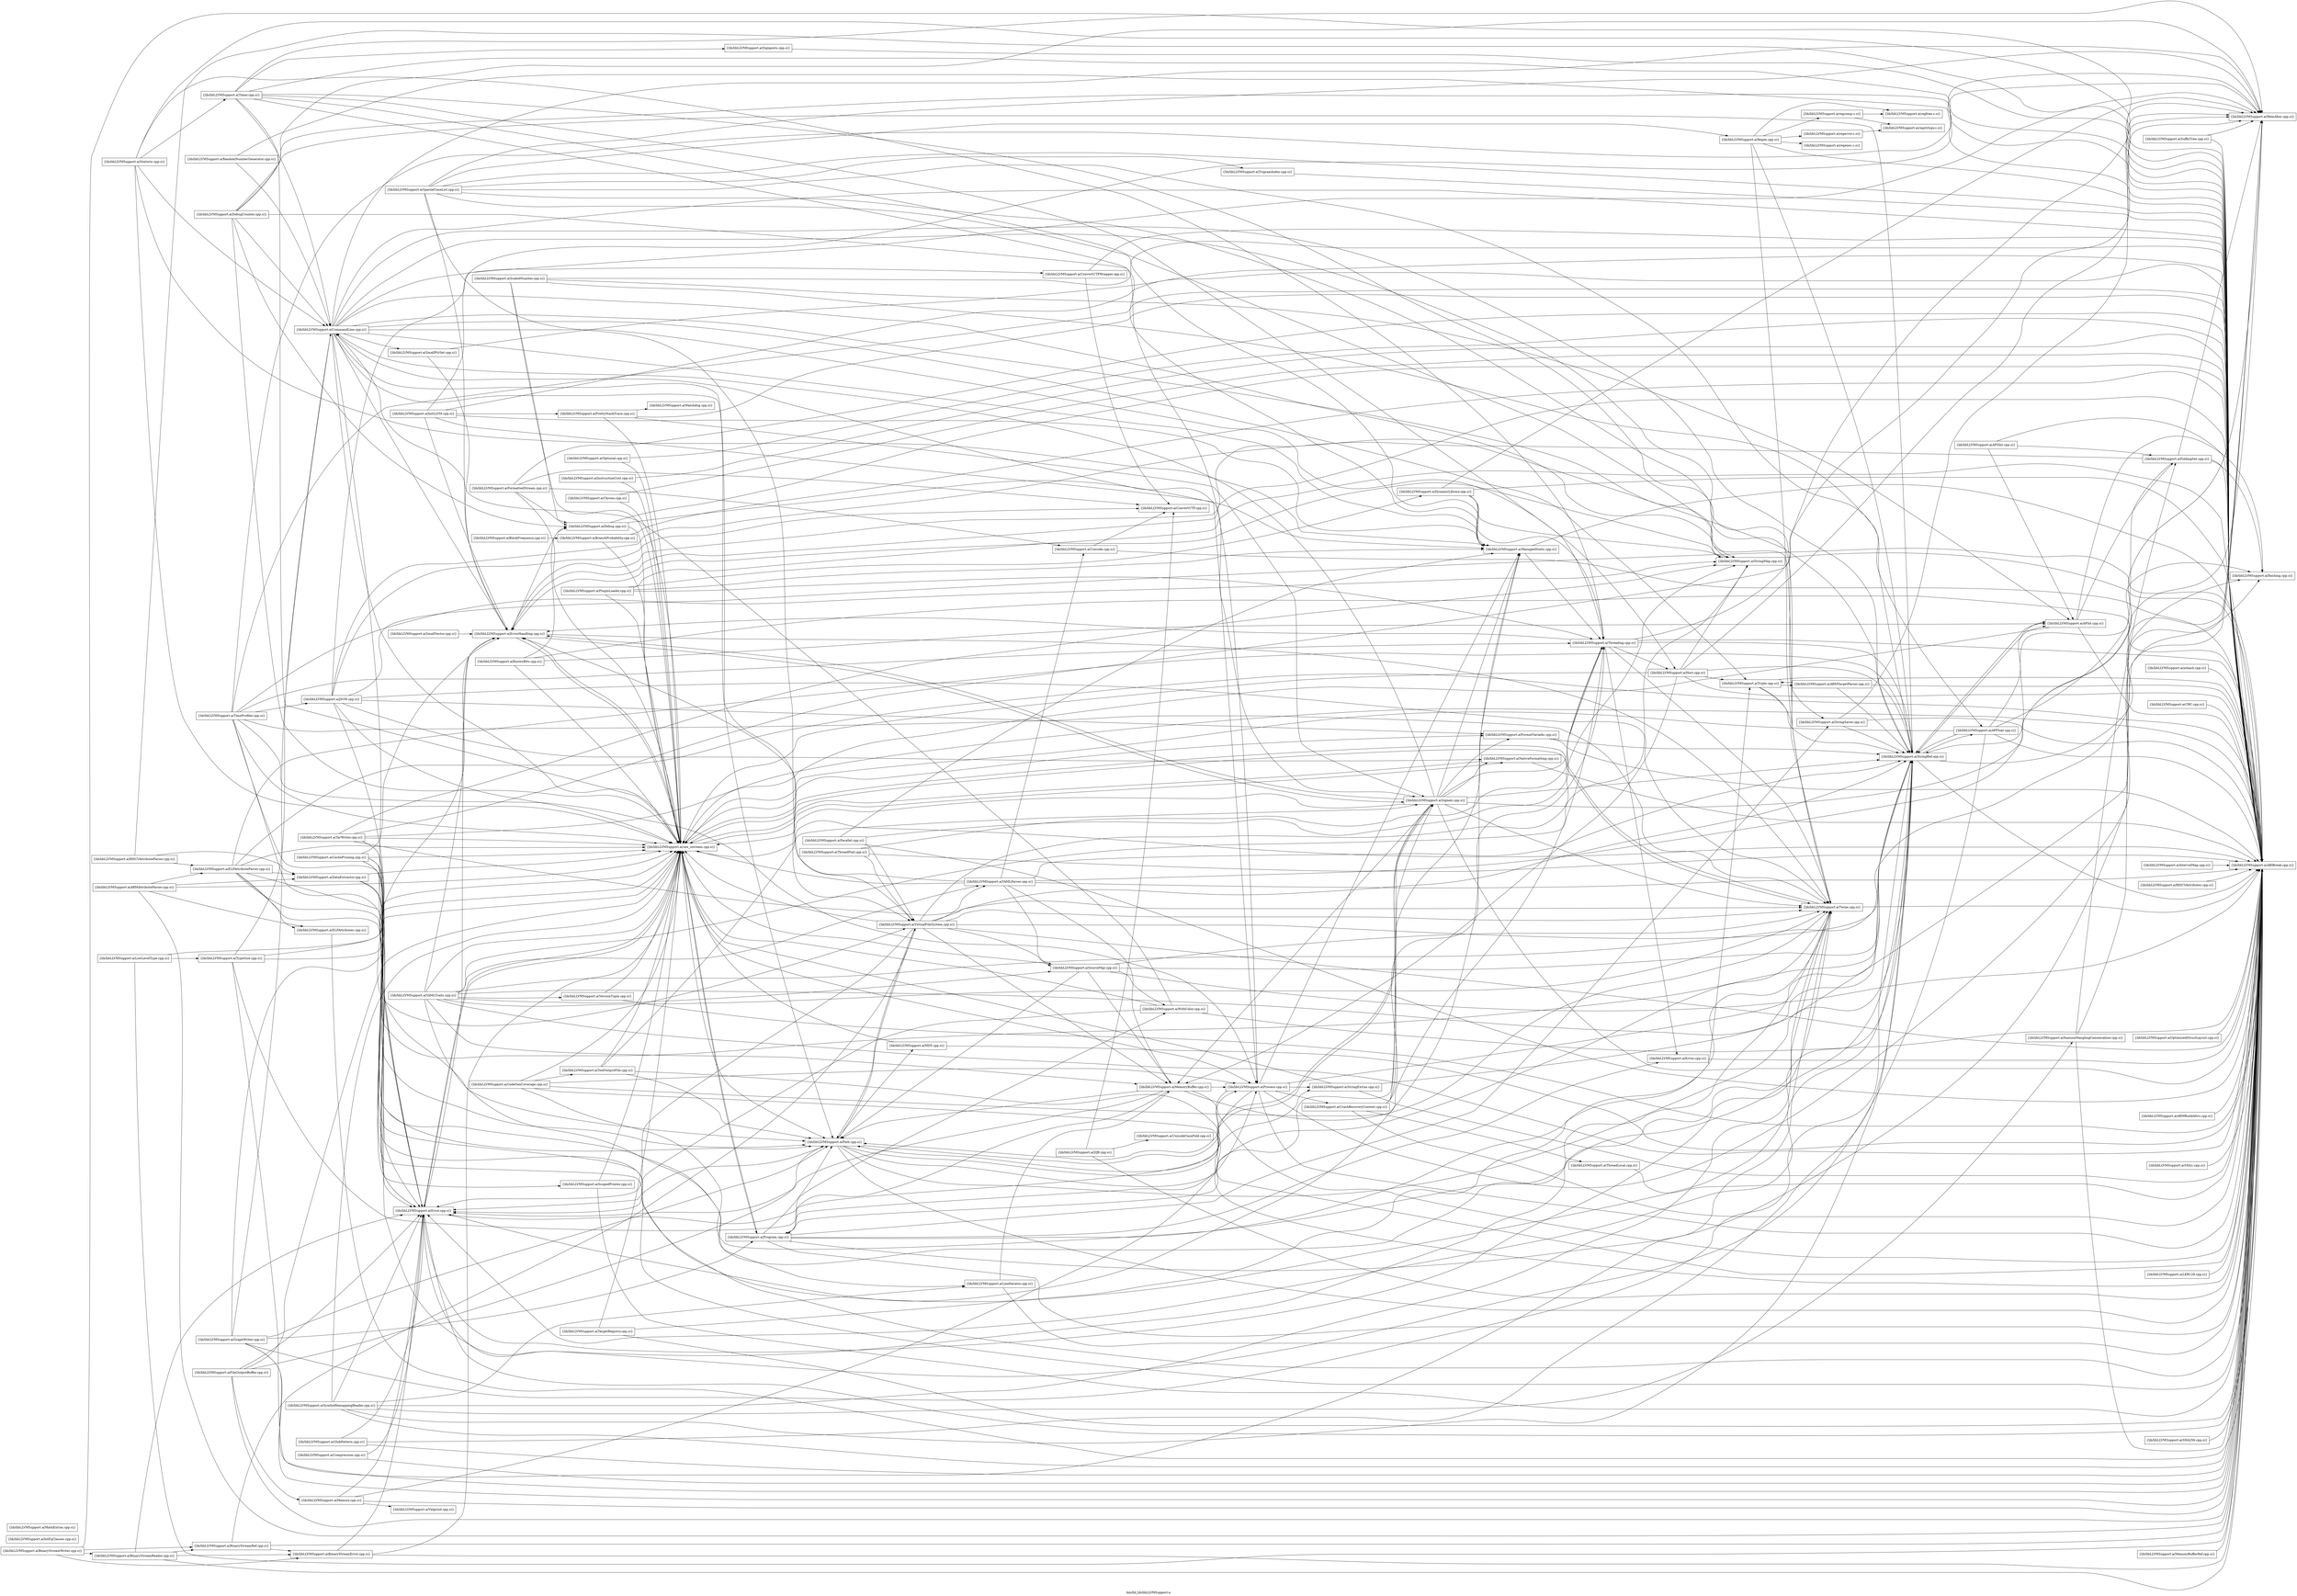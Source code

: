 digraph "bin/lld_lib/libLLVMSupport.a" {
	label="bin/lld_lib/libLLVMSupport.a";
	rankdir=LR;

	Node0x55fd7b803708 [shape=record,shape=box,group=0,label="{lib/libLLVMSupport.a(ABIBreak.cpp.o)}"];
	Node0x55fd7b8039d8 [shape=record,shape=box,group=0,label="{lib/libLLVMSupport.a(CommandLine.cpp.o)}"];
	Node0x55fd7b8039d8 -> Node0x55fd7b803708;
	Node0x55fd7b8039d8 -> Node0x55fd7b805a58;
	Node0x55fd7b8039d8 -> Node0x55fd7b81b0d8;
	Node0x55fd7b8039d8 -> Node0x55fd7b81b628;
	Node0x55fd7b8039d8 -> Node0x55fd7b81cbb8;
	Node0x55fd7b8039d8 -> Node0x55fd7b81e878;
	Node0x55fd7b8039d8 -> Node0x55fd7b815ae8;
	Node0x55fd7b8039d8 -> Node0x55fd7b816da8;
	Node0x55fd7b8039d8 -> Node0x55fd7b81bd08;
	Node0x55fd7b8039d8 -> Node0x55fd7b817438;
	Node0x55fd7b8039d8 -> Node0x55fd7b817ac8;
	Node0x55fd7b8039d8 -> Node0x55fd7b7fa298;
	Node0x55fd7b8039d8 -> Node0x55fd7b7fa4c8;
	Node0x55fd7b8039d8 -> Node0x55fd7b806ef8;
	Node0x55fd7b8039d8 -> Node0x55fd7b805f08;
	Node0x55fd7b8039d8 -> Node0x55fd7b8079e8;
	Node0x55fd7b8039d8 -> Node0x55fd7b8024e8;
	Node0x55fd7b7fcbd8 [shape=record,shape=box,group=0,label="{lib/libLLVMSupport.a(CrashRecoveryContext.cpp.o)}"];
	Node0x55fd7b7fcbd8 -> Node0x55fd7b803708;
	Node0x55fd7b7fcbd8 -> Node0x55fd7b81cbb8;
	Node0x55fd7b7fcbd8 -> Node0x55fd7b801a98;
	Node0x55fd7b7fcbd8 -> Node0x55fd7b804a18;
	Node0x55fd7b7fcbd8 -> Node0x55fd7b805148;
	Node0x55fd7b81c3e8 [shape=record,shape=box,group=0,label="{lib/libLLVMSupport.a(InitLLVM.cpp.o)}"];
	Node0x55fd7b81c3e8 -> Node0x55fd7b803708;
	Node0x55fd7b81c3e8 -> Node0x55fd7b81b628;
	Node0x55fd7b81c3e8 -> Node0x55fd7b81cbb8;
	Node0x55fd7b81c3e8 -> Node0x55fd7b81e878;
	Node0x55fd7b81c3e8 -> Node0x55fd7b8158b8;
	Node0x55fd7b81c3e8 -> Node0x55fd7b801a98;
	Node0x55fd7b81dbf8 [shape=record,shape=box,group=0,label="{lib/libLLVMSupport.a(PluginLoader.cpp.o)}"];
	Node0x55fd7b81dbf8 -> Node0x55fd7b803708;
	Node0x55fd7b81dbf8 -> Node0x55fd7b81cbb8;
	Node0x55fd7b81dbf8 -> Node0x55fd7b81bd08;
	Node0x55fd7b81dbf8 -> Node0x55fd7b8185b8;
	Node0x55fd7b81dbf8 -> Node0x55fd7b805148;
	Node0x55fd7b81bd08 [shape=record,shape=box,group=0,label="{lib/libLLVMSupport.a(raw_ostream.cpp.o)}"];
	Node0x55fd7b81bd08 -> Node0x55fd7b803708;
	Node0x55fd7b81bd08 -> Node0x55fd7b81b0d8;
	Node0x55fd7b81bd08 -> Node0x55fd7b81b628;
	Node0x55fd7b81bd08 -> Node0x55fd7b81b128;
	Node0x55fd7b81bd08 -> Node0x55fd7b81b8f8;
	Node0x55fd7b81bd08 -> Node0x55fd7b817ac8;
	Node0x55fd7b81bd08 -> Node0x55fd7b805f08;
	Node0x55fd7b81bd08 -> Node0x55fd7b8024e8;
	Node0x55fd7b81bd08 -> Node0x55fd7b803398;
	Node0x55fd7b817438 [shape=record,shape=box,group=0,label="{lib/libLLVMSupport.a(Host.cpp.o)}"];
	Node0x55fd7b817438 -> Node0x55fd7b803708;
	Node0x55fd7b817438 -> Node0x55fd7b81e878;
	Node0x55fd7b817438 -> Node0x55fd7b816da8;
	Node0x55fd7b817438 -> Node0x55fd7b81bd08;
	Node0x55fd7b817438 -> Node0x55fd7b7fa4c8;
	Node0x55fd7b817438 -> Node0x55fd7b806ef8;
	Node0x55fd7b817438 -> Node0x55fd7b807808;
	Node0x55fd7b817ac8 [shape=record,shape=box,group=0,label="{lib/libLLVMSupport.a(Path.cpp.o)}"];
	Node0x55fd7b817ac8 -> Node0x55fd7b803708;
	Node0x55fd7b817ac8 -> Node0x55fd7b81b0d8;
	Node0x55fd7b817ac8 -> Node0x55fd7b819aa8;
	Node0x55fd7b817ac8 -> Node0x55fd7b7fa4c8;
	Node0x55fd7b817ac8 -> Node0x55fd7b805f08;
	Node0x55fd7b817ac8 -> Node0x55fd7b8079e8;
	Node0x55fd7b817ac8 -> Node0x55fd7b8024e8;
	Node0x55fd7b817ac8 -> Node0x55fd7b801a98;
	Node0x55fd7b7fa4c8 [shape=record,shape=box,group=0,label="{lib/libLLVMSupport.a(StringRef.cpp.o)}"];
	Node0x55fd7b7fa4c8 -> Node0x55fd7b803708;
	Node0x55fd7b7fa4c8 -> Node0x55fd7b81b0d8;
	Node0x55fd7b7fa4c8 -> Node0x55fd7b7f9ca8;
	Node0x55fd7b7fa4c8 -> Node0x55fd7b7fb3c8;
	Node0x55fd7b7fa4c8 -> Node0x55fd7b7fafb8;
	Node0x55fd7b806ef8 [shape=record,shape=box,group=0,label="{lib/libLLVMSupport.a(Triple.cpp.o)}"];
	Node0x55fd7b806ef8 -> Node0x55fd7b803708;
	Node0x55fd7b806ef8 -> Node0x55fd7b7fa4c8;
	Node0x55fd7b806ef8 -> Node0x55fd7b806278;
	Node0x55fd7b806ef8 -> Node0x55fd7b805f08;
	Node0x55fd7b805f08 [shape=record,shape=box,group=0,label="{lib/libLLVMSupport.a(Twine.cpp.o)}"];
	Node0x55fd7b805f08 -> Node0x55fd7b803708;
	Node0x55fd7b805f08 -> Node0x55fd7b81bd08;
	Node0x55fd7b805a58 [shape=record,shape=box,group=0,label="{lib/libLLVMSupport.a(ConvertUTFWrapper.cpp.o)}"];
	Node0x55fd7b805a58 -> Node0x55fd7b803708;
	Node0x55fd7b805a58 -> Node0x55fd7b8048d8;
	Node0x55fd7b81b0d8 [shape=record,shape=box,group=0,label="{lib/libLLVMSupport.a(Error.cpp.o)}"];
	Node0x55fd7b81b0d8 -> Node0x55fd7b803708;
	Node0x55fd7b81b0d8 -> Node0x55fd7b81b628;
	Node0x55fd7b81b0d8 -> Node0x55fd7b81cbb8;
	Node0x55fd7b81b0d8 -> Node0x55fd7b81bd08;
	Node0x55fd7b81b0d8 -> Node0x55fd7b805f08;
	Node0x55fd7b81b628 [shape=record,shape=box,group=0,label="{lib/libLLVMSupport.a(ErrorHandling.cpp.o)}"];
	Node0x55fd7b81b628 -> Node0x55fd7b803708;
	Node0x55fd7b81b628 -> Node0x55fd7b81d108;
	Node0x55fd7b81b628 -> Node0x55fd7b81bd08;
	Node0x55fd7b81b628 -> Node0x55fd7b805f08;
	Node0x55fd7b81b628 -> Node0x55fd7b801a98;
	Node0x55fd7b81cbb8 [shape=record,shape=box,group=0,label="{lib/libLLVMSupport.a(ManagedStatic.cpp.o)}"];
	Node0x55fd7b81cbb8 -> Node0x55fd7b803708;
	Node0x55fd7b81cbb8 -> Node0x55fd7b805148;
	Node0x55fd7b81e878 [shape=record,shape=box,group=0,label="{lib/libLLVMSupport.a(MemAlloc.cpp.o)}"];
	Node0x55fd7b815ae8 [shape=record,shape=box,group=0,label="{lib/libLLVMSupport.a(SmallPtrSet.cpp.o)}"];
	Node0x55fd7b815ae8 -> Node0x55fd7b803708;
	Node0x55fd7b815ae8 -> Node0x55fd7b81b628;
	Node0x55fd7b816da8 [shape=record,shape=box,group=0,label="{lib/libLLVMSupport.a(StringMap.cpp.o)}"];
	Node0x55fd7b816da8 -> Node0x55fd7b803708;
	Node0x55fd7b816da8 -> Node0x55fd7b81b628;
	Node0x55fd7b7fa298 [shape=record,shape=box,group=0,label="{lib/libLLVMSupport.a(StringSaver.cpp.o)}"];
	Node0x55fd7b7fa298 -> Node0x55fd7b803708;
	Node0x55fd7b7fa298 -> Node0x55fd7b81e878;
	Node0x55fd7b7fa298 -> Node0x55fd7b7fa4c8;
	Node0x55fd7b8079e8 [shape=record,shape=box,group=0,label="{lib/libLLVMSupport.a(VirtualFileSystem.cpp.o)}"];
	Node0x55fd7b8079e8 -> Node0x55fd7b803708;
	Node0x55fd7b8079e8 -> Node0x55fd7b81b0d8;
	Node0x55fd7b8079e8 -> Node0x55fd7b81e878;
	Node0x55fd7b8079e8 -> Node0x55fd7b816da8;
	Node0x55fd7b8079e8 -> Node0x55fd7b81ddd8;
	Node0x55fd7b8079e8 -> Node0x55fd7b81ae08;
	Node0x55fd7b8079e8 -> Node0x55fd7b81bd08;
	Node0x55fd7b8079e8 -> Node0x55fd7b817ac8;
	Node0x55fd7b8079e8 -> Node0x55fd7b7fa4c8;
	Node0x55fd7b8079e8 -> Node0x55fd7b805f08;
	Node0x55fd7b8079e8 -> Node0x55fd7b807808;
	Node0x55fd7b8024e8 [shape=record,shape=box,group=0,label="{lib/libLLVMSupport.a(Process.cpp.o)}"];
	Node0x55fd7b8024e8 -> Node0x55fd7b803708;
	Node0x55fd7b8024e8 -> Node0x55fd7b7fcbd8;
	Node0x55fd7b8024e8 -> Node0x55fd7b81b0d8;
	Node0x55fd7b8024e8 -> Node0x55fd7b81cbb8;
	Node0x55fd7b8024e8 -> Node0x55fd7b817ac8;
	Node0x55fd7b8024e8 -> Node0x55fd7b7fa4c8;
	Node0x55fd7b8024e8 -> Node0x55fd7b7fafb8;
	Node0x55fd7b8024e8 -> Node0x55fd7b802bc8;
	Node0x55fd7b8048d8 [shape=record,shape=box,group=0,label="{lib/libLLVMSupport.a(ConvertUTF.cpp.o)}"];
	Node0x55fd7b801a98 [shape=record,shape=box,group=0,label="{lib/libLLVMSupport.a(Signals.cpp.o)}"];
	Node0x55fd7b801a98 -> Node0x55fd7b803708;
	Node0x55fd7b801a98 -> Node0x55fd7b8039d8;
	Node0x55fd7b801a98 -> Node0x55fd7b81b628;
	Node0x55fd7b801a98 -> Node0x55fd7b81cbb8;
	Node0x55fd7b801a98 -> Node0x55fd7b81e878;
	Node0x55fd7b801a98 -> Node0x55fd7b81bd08;
	Node0x55fd7b801a98 -> Node0x55fd7b81b128;
	Node0x55fd7b801a98 -> Node0x55fd7b81b8f8;
	Node0x55fd7b801a98 -> Node0x55fd7b817ac8;
	Node0x55fd7b801a98 -> Node0x55fd7b7fa4c8;
	Node0x55fd7b801a98 -> Node0x55fd7b805f08;
	Node0x55fd7b801a98 -> Node0x55fd7b807808;
	Node0x55fd7b801a98 -> Node0x55fd7b803398;
	Node0x55fd7b801a98 -> Node0x55fd7b805148;
	Node0x55fd7b804a18 [shape=record,shape=box,group=0,label="{lib/libLLVMSupport.a(ThreadLocal.cpp.o)}"];
	Node0x55fd7b804a18 -> Node0x55fd7b803708;
	Node0x55fd7b805148 [shape=record,shape=box,group=0,label="{lib/libLLVMSupport.a(Threading.cpp.o)}"];
	Node0x55fd7b805148 -> Node0x55fd7b803708;
	Node0x55fd7b805148 -> Node0x55fd7b81b628;
	Node0x55fd7b805148 -> Node0x55fd7b81e878;
	Node0x55fd7b805148 -> Node0x55fd7b817438;
	Node0x55fd7b805148 -> Node0x55fd7b7fa4c8;
	Node0x55fd7b805148 -> Node0x55fd7b805f08;
	Node0x55fd7b805148 -> Node0x55fd7b801318;
	Node0x55fd7b81d108 [shape=record,shape=box,group=0,label="{lib/libLLVMSupport.a(Debug.cpp.o)}"];
	Node0x55fd7b81d108 -> Node0x55fd7b803708;
	Node0x55fd7b81d108 -> Node0x55fd7b81cbb8;
	Node0x55fd7b81d108 -> Node0x55fd7b81bd08;
	Node0x55fd7b8158b8 [shape=record,shape=box,group=0,label="{lib/libLLVMSupport.a(PrettyStackTrace.cpp.o)}"];
	Node0x55fd7b8158b8 -> Node0x55fd7b803708;
	Node0x55fd7b8158b8 -> Node0x55fd7b81bd08;
	Node0x55fd7b8158b8 -> Node0x55fd7b801a98;
	Node0x55fd7b8158b8 -> Node0x55fd7b805828;
	Node0x55fd7b8185b8 [shape=record,shape=box,group=0,label="{lib/libLLVMSupport.a(DynamicLibrary.cpp.o)}"];
	Node0x55fd7b8185b8 -> Node0x55fd7b803708;
	Node0x55fd7b8185b8 -> Node0x55fd7b81cbb8;
	Node0x55fd7b8185b8 -> Node0x55fd7b81e878;
	Node0x55fd7b8185b8 -> Node0x55fd7b816da8;
	Node0x55fd7b8185b8 -> Node0x55fd7b805148;
	Node0x55fd7b805828 [shape=record,shape=box,group=0,label="{lib/libLLVMSupport.a(Watchdog.cpp.o)}"];
	Node0x55fd7b814dc8 [shape=record,shape=box,group=0,label="{lib/libLLVMSupport.a(SmallVector.cpp.o)}"];
	Node0x55fd7b814dc8 -> Node0x55fd7b81b628;
	Node0x55fd7b7f9ca8 [shape=record,shape=box,group=0,label="{lib/libLLVMSupport.a(APFloat.cpp.o)}"];
	Node0x55fd7b7f9ca8 -> Node0x55fd7b803708;
	Node0x55fd7b7f9ca8 -> Node0x55fd7b81b0d8;
	Node0x55fd7b7f9ca8 -> Node0x55fd7b81bd08;
	Node0x55fd7b7f9ca8 -> Node0x55fd7b7fa4c8;
	Node0x55fd7b7f9ca8 -> Node0x55fd7b7fb3c8;
	Node0x55fd7b7f9ca8 -> Node0x55fd7b7fafb8;
	Node0x55fd7b7fb3c8 [shape=record,shape=box,group=0,label="{lib/libLLVMSupport.a(APInt.cpp.o)}"];
	Node0x55fd7b7fb3c8 -> Node0x55fd7b803708;
	Node0x55fd7b7fb3c8 -> Node0x55fd7b81bd08;
	Node0x55fd7b7fb3c8 -> Node0x55fd7b7fa4c8;
	Node0x55fd7b7fb3c8 -> Node0x55fd7b7fb738;
	Node0x55fd7b7fb3c8 -> Node0x55fd7b7fafb8;
	Node0x55fd7b7fafb8 [shape=record,shape=box,group=0,label="{lib/libLLVMSupport.a(Hashing.cpp.o)}"];
	Node0x55fd7b7fb738 [shape=record,shape=box,group=0,label="{lib/libLLVMSupport.a(FoldingSet.cpp.o)}"];
	Node0x55fd7b7fb738 -> Node0x55fd7b803708;
	Node0x55fd7b7fb738 -> Node0x55fd7b81b628;
	Node0x55fd7b7fb738 -> Node0x55fd7b81e878;
	Node0x55fd7b7fb738 -> Node0x55fd7b7fa4c8;
	Node0x55fd7b7fb738 -> Node0x55fd7b7fafb8;
	Node0x55fd7b806278 [shape=record,shape=box,group=0,label="{lib/libLLVMSupport.a(ARMTargetParser.cpp.o)}"];
	Node0x55fd7b806278 -> Node0x55fd7b803708;
	Node0x55fd7b806278 -> Node0x55fd7b7fa4c8;
	Node0x55fd7b806278 -> Node0x55fd7b806ef8;
	Node0x55fd7b81ddd8 [shape=record,shape=box,group=0,label="{lib/libLLVMSupport.a(SourceMgr.cpp.o)}"];
	Node0x55fd7b81ddd8 -> Node0x55fd7b803708;
	Node0x55fd7b81ddd8 -> Node0x55fd7b81a6d8;
	Node0x55fd7b81ddd8 -> Node0x55fd7b81bd08;
	Node0x55fd7b81ddd8 -> Node0x55fd7b817ac8;
	Node0x55fd7b81ddd8 -> Node0x55fd7b7fa4c8;
	Node0x55fd7b81ddd8 -> Node0x55fd7b805f08;
	Node0x55fd7b81ddd8 -> Node0x55fd7b807808;
	Node0x55fd7b81ae08 [shape=record,shape=box,group=0,label="{lib/libLLVMSupport.a(YAMLParser.cpp.o)}"];
	Node0x55fd7b81ae08 -> Node0x55fd7b803708;
	Node0x55fd7b81ae08 -> Node0x55fd7b81b628;
	Node0x55fd7b81ae08 -> Node0x55fd7b81e878;
	Node0x55fd7b81ae08 -> Node0x55fd7b81ddd8;
	Node0x55fd7b81ae08 -> Node0x55fd7b81a0e8;
	Node0x55fd7b81ae08 -> Node0x55fd7b81bd08;
	Node0x55fd7b81ae08 -> Node0x55fd7b7fa4c8;
	Node0x55fd7b81ae08 -> Node0x55fd7b807808;
	Node0x55fd7b807808 [shape=record,shape=box,group=0,label="{lib/libLLVMSupport.a(MemoryBuffer.cpp.o)}"];
	Node0x55fd7b807808 -> Node0x55fd7b803708;
	Node0x55fd7b807808 -> Node0x55fd7b81b0d8;
	Node0x55fd7b807808 -> Node0x55fd7b817ac8;
	Node0x55fd7b807808 -> Node0x55fd7b805f08;
	Node0x55fd7b807808 -> Node0x55fd7b8024e8;
	Node0x55fd7b807808 -> Node0x55fd7b803398;
	Node0x55fd7b803398 [shape=record,shape=box,group=0,label="{lib/libLLVMSupport.a(Program.cpp.o)}"];
	Node0x55fd7b803398 -> Node0x55fd7b803708;
	Node0x55fd7b803398 -> Node0x55fd7b81e878;
	Node0x55fd7b803398 -> Node0x55fd7b81bd08;
	Node0x55fd7b803398 -> Node0x55fd7b817ac8;
	Node0x55fd7b803398 -> Node0x55fd7b7fa298;
	Node0x55fd7b803398 -> Node0x55fd7b7fa4c8;
	Node0x55fd7b803398 -> Node0x55fd7b802bc8;
	Node0x55fd7b803398 -> Node0x55fd7b801318;
	Node0x55fd7b81a6d8 [shape=record,shape=box,group=0,label="{lib/libLLVMSupport.a(WithColor.cpp.o)}"];
	Node0x55fd7b81a6d8 -> Node0x55fd7b803708;
	Node0x55fd7b81a6d8 -> Node0x55fd7b8039d8;
	Node0x55fd7b81a6d8 -> Node0x55fd7b81b0d8;
	Node0x55fd7b81a6d8 -> Node0x55fd7b81bd08;
	Node0x55fd7b81a0e8 [shape=record,shape=box,group=0,label="{lib/libLLVMSupport.a(Unicode.cpp.o)}"];
	Node0x55fd7b81a0e8 -> Node0x55fd7b803708;
	Node0x55fd7b81a0e8 -> Node0x55fd7b8048d8;
	Node0x55fd7b81b128 [shape=record,shape=box,group=0,label="{lib/libLLVMSupport.a(NativeFormatting.cpp.o)}"];
	Node0x55fd7b81b128 -> Node0x55fd7b803708;
	Node0x55fd7b81b128 -> Node0x55fd7b81bd08;
	Node0x55fd7b81b8f8 [shape=record,shape=box,group=0,label="{lib/libLLVMSupport.a(FormatVariadic.cpp.o)}"];
	Node0x55fd7b81b8f8 -> Node0x55fd7b803708;
	Node0x55fd7b81b8f8 -> Node0x55fd7b7fa4c8;
	Node0x55fd7b819aa8 [shape=record,shape=box,group=0,label="{lib/libLLVMSupport.a(MD5.cpp.o)}"];
	Node0x55fd7b819aa8 -> Node0x55fd7b803708;
	Node0x55fd7b819aa8 -> Node0x55fd7b81bd08;
	Node0x55fd7b802bc8 [shape=record,shape=box,group=0,label="{lib/libLLVMSupport.a(StringExtras.cpp.o)}"];
	Node0x55fd7b802bc8 -> Node0x55fd7b803708;
	Node0x55fd7b802bc8 -> Node0x55fd7b81bd08;
	Node0x55fd7b802bc8 -> Node0x55fd7b7fa4c8;
	Node0x55fd7b801318 [shape=record,shape=box,group=0,label="{lib/libLLVMSupport.a(Errno.cpp.o)}"];
	Node0x55fd7b801318 -> Node0x55fd7b803708;
	Node0x55fd7b805378 [shape=record,shape=box,group=0,label="{lib/libLLVMSupport.a(MemoryBufferRef.cpp.o)}"];
	Node0x55fd7b805378 -> Node0x55fd7b803708;
	Node0x55fd7b805aa8 [shape=record,shape=box,group=0,label="{lib/libLLVMSupport.a(TarWriter.cpp.o)}"];
	Node0x55fd7b805aa8 -> Node0x55fd7b803708;
	Node0x55fd7b805aa8 -> Node0x55fd7b81b0d8;
	Node0x55fd7b805aa8 -> Node0x55fd7b81e878;
	Node0x55fd7b805aa8 -> Node0x55fd7b816da8;
	Node0x55fd7b805aa8 -> Node0x55fd7b81bd08;
	Node0x55fd7b805aa8 -> Node0x55fd7b817ac8;
	Node0x55fd7b805aa8 -> Node0x55fd7b805f08;
	Node0x55fd7b8065e8 [shape=record,shape=box,group=0,label="{lib/libLLVMSupport.a(Parallel.cpp.o)}"];
	Node0x55fd7b8065e8 -> Node0x55fd7b803708;
	Node0x55fd7b8065e8 -> Node0x55fd7b81cbb8;
	Node0x55fd7b8065e8 -> Node0x55fd7b8079e8;
	Node0x55fd7b8065e8 -> Node0x55fd7b805148;
	Node0x55fd7b807498 [shape=record,shape=box,group=0,label="{lib/libLLVMSupport.a(BinaryStreamReader.cpp.o)}"];
	Node0x55fd7b807498 -> Node0x55fd7b803708;
	Node0x55fd7b807498 -> Node0x55fd7b81b0d8;
	Node0x55fd7b807498 -> Node0x55fd7b806598;
	Node0x55fd7b807498 -> Node0x55fd7b807c18;
	Node0x55fd7b7f8cb8 [shape=record,shape=box,group=0,label="{lib/libLLVMSupport.a(CachePruning.cpp.o)}"];
	Node0x55fd7b7f8cb8 -> Node0x55fd7b803708;
	Node0x55fd7b7f8cb8 -> Node0x55fd7b81b0d8;
	Node0x55fd7b7f8cb8 -> Node0x55fd7b81b628;
	Node0x55fd7b7f8cb8 -> Node0x55fd7b81bd08;
	Node0x55fd7b7f8cb8 -> Node0x55fd7b817ac8;
	Node0x55fd7b7f8cb8 -> Node0x55fd7b7fa4c8;
	Node0x55fd7b7f8cb8 -> Node0x55fd7b805f08;
	Node0x55fd7b7f8cb8 -> Node0x55fd7b8079e8;
	Node0x55fd7b806598 [shape=record,shape=box,group=0,label="{lib/libLLVMSupport.a(BinaryStreamRef.cpp.o)}"];
	Node0x55fd7b806598 -> Node0x55fd7b803708;
	Node0x55fd7b806598 -> Node0x55fd7b8079e8;
	Node0x55fd7b806598 -> Node0x55fd7b807c18;
	Node0x55fd7b807c18 [shape=record,shape=box,group=0,label="{lib/libLLVMSupport.a(BinaryStreamError.cpp.o)}"];
	Node0x55fd7b807c18 -> Node0x55fd7b803708;
	Node0x55fd7b807c18 -> Node0x55fd7b81b0d8;
	Node0x55fd7b807c18 -> Node0x55fd7b81bd08;
	Node0x55fd7b7f7ef8 [shape=record,shape=box,group=0,label="{lib/libLLVMSupport.a(FileOutputBuffer.cpp.o)}"];
	Node0x55fd7b7f7ef8 -> Node0x55fd7b803708;
	Node0x55fd7b7f7ef8 -> Node0x55fd7b81b0d8;
	Node0x55fd7b7f7ef8 -> Node0x55fd7b81bd08;
	Node0x55fd7b7f7ef8 -> Node0x55fd7b817ac8;
	Node0x55fd7b7f7ef8 -> Node0x55fd7b7f7728;
	Node0x55fd7b7f7728 [shape=record,shape=box,group=0,label="{lib/libLLVMSupport.a(Memory.cpp.o)}"];
	Node0x55fd7b7f7728 -> Node0x55fd7b803708;
	Node0x55fd7b7f7728 -> Node0x55fd7b81b0d8;
	Node0x55fd7b7f7728 -> Node0x55fd7b8024e8;
	Node0x55fd7b7f7728 -> Node0x55fd7b7f7098;
	Node0x55fd7b7f7098 [shape=record,shape=box,group=0,label="{lib/libLLVMSupport.a(Valgrind.cpp.o)}"];
	Node0x55fd7b7f8498 [shape=record,shape=box,group=0,label="{lib/libLLVMSupport.a(xxhash.cpp.o)}"];
	Node0x55fd7b7f8498 -> Node0x55fd7b803708;
	Node0x55fd7b808e88 [shape=record,shape=box,group=0,label="{lib/libLLVMSupport.a(GlobPattern.cpp.o)}"];
	Node0x55fd7b808e88 -> Node0x55fd7b803708;
	Node0x55fd7b808e88 -> Node0x55fd7b81b0d8;
	Node0x55fd7b808e88 -> Node0x55fd7b7fa4c8;
	Node0x55fd7b7f7458 [shape=record,shape=box,group=0,label="{lib/libLLVMSupport.a(CRC.cpp.o)}"];
	Node0x55fd7b7f7458 -> Node0x55fd7b803708;
	Node0x55fd7b7f7bd8 [shape=record,shape=box,group=0,label="{lib/libLLVMSupport.a(BinaryStreamWriter.cpp.o)}"];
	Node0x55fd7b7f7bd8 -> Node0x55fd7b803708;
	Node0x55fd7b7f7bd8 -> Node0x55fd7b806598;
	Node0x55fd7b7f7bd8 -> Node0x55fd7b807c18;
	Node0x55fd7b7f7bd8 -> Node0x55fd7b807498;
	Node0x55fd7b812578 [shape=record,shape=box,group=0,label="{lib/libLLVMSupport.a(TimeProfiler.cpp.o)}"];
	Node0x55fd7b812578 -> Node0x55fd7b803708;
	Node0x55fd7b812578 -> Node0x55fd7b81b0d8;
	Node0x55fd7b812578 -> Node0x55fd7b81e878;
	Node0x55fd7b812578 -> Node0x55fd7b816da8;
	Node0x55fd7b812578 -> Node0x55fd7b81bd08;
	Node0x55fd7b812578 -> Node0x55fd7b817ac8;
	Node0x55fd7b812578 -> Node0x55fd7b805f08;
	Node0x55fd7b812578 -> Node0x55fd7b8024e8;
	Node0x55fd7b812578 -> Node0x55fd7b805148;
	Node0x55fd7b812578 -> Node0x55fd7b8149b8;
	Node0x55fd7b813b08 [shape=record,shape=box,group=0,label="{lib/libLLVMSupport.a(Compression.cpp.o)}"];
	Node0x55fd7b813b08 -> Node0x55fd7b803708;
	Node0x55fd7b813b08 -> Node0x55fd7b81b0d8;
	Node0x55fd7b8149b8 [shape=record,shape=box,group=0,label="{lib/libLLVMSupport.a(JSON.cpp.o)}"];
	Node0x55fd7b8149b8 -> Node0x55fd7b803708;
	Node0x55fd7b8149b8 -> Node0x55fd7b8048d8;
	Node0x55fd7b8149b8 -> Node0x55fd7b81b0d8;
	Node0x55fd7b8149b8 -> Node0x55fd7b81e878;
	Node0x55fd7b8149b8 -> Node0x55fd7b81bd08;
	Node0x55fd7b8149b8 -> Node0x55fd7b81b128;
	Node0x55fd7b8149b8 -> Node0x55fd7b81b8f8;
	Node0x55fd7b8149b8 -> Node0x55fd7b7fa4c8;
	Node0x55fd7b8149b8 -> Node0x55fd7b805f08;
	Node0x55fd7b80f6e8 [shape=record,shape=box,group=0,label="{lib/libLLVMSupport.a(RISCVAttributes.cpp.o)}"];
	Node0x55fd7b80f6e8 -> Node0x55fd7b803708;
	Node0x55fd7b81aea8 [shape=record,shape=box,group=0,label="{lib/libLLVMSupport.a(ELFAttributeParser.cpp.o)}"];
	Node0x55fd7b81aea8 -> Node0x55fd7b803708;
	Node0x55fd7b81aea8 -> Node0x55fd7b81b0d8;
	Node0x55fd7b81aea8 -> Node0x55fd7b81bd08;
	Node0x55fd7b81aea8 -> Node0x55fd7b7fa4c8;
	Node0x55fd7b81aea8 -> Node0x55fd7b805f08;
	Node0x55fd7b81aea8 -> Node0x55fd7b81b6c8;
	Node0x55fd7b81aea8 -> Node0x55fd7b81b2b8;
	Node0x55fd7b81aea8 -> Node0x55fd7b81ba38;
	Node0x55fd7b81ccf8 [shape=record,shape=box,group=0,label="{lib/libLLVMSupport.a(ARMBuildAttrs.cpp.o)}"];
	Node0x55fd7b81ccf8 -> Node0x55fd7b803708;
	Node0x55fd7b819dc8 [shape=record,shape=box,group=0,label="{lib/libLLVMSupport.a(RISCVAttributeParser.cpp.o)}"];
	Node0x55fd7b819dc8 -> Node0x55fd7b803708;
	Node0x55fd7b819dc8 -> Node0x55fd7b81aea8;
	Node0x55fd7b819dc8 -> Node0x55fd7b81b6c8;
	Node0x55fd7b81b6c8 [shape=record,shape=box,group=0,label="{lib/libLLVMSupport.a(DataExtractor.cpp.o)}"];
	Node0x55fd7b81b6c8 -> Node0x55fd7b803708;
	Node0x55fd7b81b6c8 -> Node0x55fd7b81b0d8;
	Node0x55fd7b81b6c8 -> Node0x55fd7b81bd08;
	Node0x55fd7b81b6c8 -> Node0x55fd7b7fa4c8;
	Node0x55fd7b81b2b8 [shape=record,shape=box,group=0,label="{lib/libLLVMSupport.a(ELFAttributes.cpp.o)}"];
	Node0x55fd7b81b2b8 -> Node0x55fd7b803708;
	Node0x55fd7b81ba38 [shape=record,shape=box,group=0,label="{lib/libLLVMSupport.a(ScopedPrinter.cpp.o)}"];
	Node0x55fd7b81ba38 -> Node0x55fd7b803708;
	Node0x55fd7b81ba38 -> Node0x55fd7b81bd08;
	Node0x55fd7b8013b8 [shape=record,shape=box,group=0,label="{lib/libLLVMSupport.a(ARMAttributeParser.cpp.o)}"];
	Node0x55fd7b8013b8 -> Node0x55fd7b803708;
	Node0x55fd7b8013b8 -> Node0x55fd7b81bd08;
	Node0x55fd7b8013b8 -> Node0x55fd7b81aea8;
	Node0x55fd7b8013b8 -> Node0x55fd7b81b6c8;
	Node0x55fd7b8013b8 -> Node0x55fd7b81b2b8;
	Node0x55fd7b812668 [shape=record,shape=box,group=0,label="{lib/libLLVMSupport.a(SHA1.cpp.o)}"];
	Node0x55fd7b812668 -> Node0x55fd7b803708;
	Node0x55fd7b7fdf88 [shape=record,shape=box,group=0,label="{lib/libLLVMSupport.a(RandomNumberGenerator.cpp.o)}"];
	Node0x55fd7b7fdf88 -> Node0x55fd7b803708;
	Node0x55fd7b7fdf88 -> Node0x55fd7b8039d8;
	Node0x55fd7b804608 [shape=record,shape=box,group=0,label="{lib/libLLVMSupport.a(VersionTuple.cpp.o)}"];
	Node0x55fd7b804608 -> Node0x55fd7b803708;
	Node0x55fd7b804608 -> Node0x55fd7b81bd08;
	Node0x55fd7b818ec8 [shape=record,shape=box,group=0,label="{lib/libLLVMSupport.a(LEB128.cpp.o)}"];
	Node0x55fd7b818ec8 -> Node0x55fd7b803708;
	Node0x55fd7b819328 [shape=record,shape=box,group=0,label="{lib/libLLVMSupport.a(SHA256.cpp.o)}"];
	Node0x55fd7b819328 -> Node0x55fd7b803708;
	Node0x55fd7b801f48 [shape=record,shape=box,group=0,label="{lib/libLLVMSupport.a(YAMLTraits.cpp.o)}"];
	Node0x55fd7b801f48 -> Node0x55fd7b803708;
	Node0x55fd7b801f48 -> Node0x55fd7b81b628;
	Node0x55fd7b801f48 -> Node0x55fd7b81e878;
	Node0x55fd7b801f48 -> Node0x55fd7b816da8;
	Node0x55fd7b801f48 -> Node0x55fd7b81ddd8;
	Node0x55fd7b801f48 -> Node0x55fd7b81ae08;
	Node0x55fd7b801f48 -> Node0x55fd7b81bd08;
	Node0x55fd7b801f48 -> Node0x55fd7b7fa4c8;
	Node0x55fd7b801f48 -> Node0x55fd7b805f08;
	Node0x55fd7b801f48 -> Node0x55fd7b807808;
	Node0x55fd7b801f48 -> Node0x55fd7b804608;
	Node0x55fd7b801f48 -> Node0x55fd7b804ce8;
	Node0x55fd7b804ce8 [shape=record,shape=box,group=0,label="{lib/libLLVMSupport.a(LineIterator.cpp.o)}"];
	Node0x55fd7b804ce8 -> Node0x55fd7b803708;
	Node0x55fd7b804ce8 -> Node0x55fd7b807808;
	Node0x55fd7b819b48 [shape=record,shape=box,group=0,label="{lib/libLLVMSupport.a(IntervalMap.cpp.o)}"];
	Node0x55fd7b819b48 -> Node0x55fd7b803708;
	Node0x55fd7b80ae18 [shape=record,shape=box,group=0,label="{lib/libLLVMSupport.a(KnownBits.cpp.o)}"];
	Node0x55fd7b80ae18 -> Node0x55fd7b803708;
	Node0x55fd7b80ae18 -> Node0x55fd7b81d108;
	Node0x55fd7b80ae18 -> Node0x55fd7b81bd08;
	Node0x55fd7b80ae18 -> Node0x55fd7b7fb3c8;
	Node0x55fd7b810bd8 [shape=record,shape=box,group=0,label="{lib/libLLVMSupport.a(TypeSize.cpp.o)}"];
	Node0x55fd7b810bd8 -> Node0x55fd7b803708;
	Node0x55fd7b810bd8 -> Node0x55fd7b8039d8;
	Node0x55fd7b810bd8 -> Node0x55fd7b81b628;
	Node0x55fd7b810bd8 -> Node0x55fd7b81a6d8;
	Node0x55fd7b810bd8 -> Node0x55fd7b81bd08;
	Node0x55fd7b81e0f8 [shape=record,shape=box,group=0,label="{lib/libLLVMSupport.a(BranchProbability.cpp.o)}"];
	Node0x55fd7b81e0f8 -> Node0x55fd7b803708;
	Node0x55fd7b81e0f8 -> Node0x55fd7b81bd08;
	Node0x55fd7b7fb2d8 [shape=record,shape=box,group=0,label="{lib/libLLVMSupport.a(CodeGenCoverage.cpp.o)}"];
	Node0x55fd7b7fb2d8 -> Node0x55fd7b803708;
	Node0x55fd7b7fb2d8 -> Node0x55fd7b81bd08;
	Node0x55fd7b7fb2d8 -> Node0x55fd7b805f08;
	Node0x55fd7b7fb2d8 -> Node0x55fd7b8024e8;
	Node0x55fd7b7fb2d8 -> Node0x55fd7b805148;
	Node0x55fd7b7fb2d8 -> Node0x55fd7b7fb058;
	Node0x55fd7b7fb058 [shape=record,shape=box,group=0,label="{lib/libLLVMSupport.a(ToolOutputFile.cpp.o)}"];
	Node0x55fd7b7fb058 -> Node0x55fd7b803708;
	Node0x55fd7b7fb058 -> Node0x55fd7b81bd08;
	Node0x55fd7b7fb058 -> Node0x55fd7b817ac8;
	Node0x55fd7b7fb058 -> Node0x55fd7b801a98;
	Node0x55fd7b810f98 [shape=record,shape=box,group=0,label="{lib/libLLVMSupport.a(GraphWriter.cpp.o)}"];
	Node0x55fd7b810f98 -> Node0x55fd7b803708;
	Node0x55fd7b810f98 -> Node0x55fd7b8039d8;
	Node0x55fd7b810f98 -> Node0x55fd7b81bd08;
	Node0x55fd7b810f98 -> Node0x55fd7b817ac8;
	Node0x55fd7b810f98 -> Node0x55fd7b7fa4c8;
	Node0x55fd7b810f98 -> Node0x55fd7b805f08;
	Node0x55fd7b810f98 -> Node0x55fd7b803398;
	Node0x55fd7b818c98 [shape=record,shape=box,group=0,label="{lib/libLLVMSupport.a(Timer.cpp.o)}"];
	Node0x55fd7b818c98 -> Node0x55fd7b803708;
	Node0x55fd7b818c98 -> Node0x55fd7b8039d8;
	Node0x55fd7b818c98 -> Node0x55fd7b81cbb8;
	Node0x55fd7b818c98 -> Node0x55fd7b81e878;
	Node0x55fd7b818c98 -> Node0x55fd7b816da8;
	Node0x55fd7b818c98 -> Node0x55fd7b81bd08;
	Node0x55fd7b818c98 -> Node0x55fd7b8024e8;
	Node0x55fd7b818c98 -> Node0x55fd7b805148;
	Node0x55fd7b818c98 -> Node0x55fd7b819378;
	Node0x55fd7b819378 [shape=record,shape=box,group=0,label="{lib/libLLVMSupport.a(Signposts.cpp.o)}"];
	Node0x55fd7b819378 -> Node0x55fd7b803708;
	Node0x55fd7b7fe708 [shape=record,shape=box,group=0,label="{lib/libLLVMSupport.a(DJB.cpp.o)}"];
	Node0x55fd7b7fe708 -> Node0x55fd7b803708;
	Node0x55fd7b7fe708 -> Node0x55fd7b8048d8;
	Node0x55fd7b7fe708 -> Node0x55fd7b7fed48;
	Node0x55fd7b7fed48 [shape=record,shape=box,group=0,label="{lib/libLLVMSupport.a(UnicodeCaseFold.cpp.o)}"];
	Node0x55fd7b81a3b8 [shape=record,shape=box,group=0,label="{lib/libLLVMSupport.a(TargetRegistry.cpp.o)}"];
	Node0x55fd7b81a3b8 -> Node0x55fd7b803708;
	Node0x55fd7b81a3b8 -> Node0x55fd7b81bd08;
	Node0x55fd7b81a3b8 -> Node0x55fd7b806ef8;
	Node0x55fd7b8150e8 [shape=record,shape=box,group=0,label="{lib/libLLVMSupport.a(Optional.cpp.o)}"];
	Node0x55fd7b8150e8 -> Node0x55fd7b803708;
	Node0x55fd7b8150e8 -> Node0x55fd7b81bd08;
	Node0x55fd7b802358 [shape=record,shape=box,group=0,label="{lib/libLLVMSupport.a(LowLevelType.cpp.o)}"];
	Node0x55fd7b802358 -> Node0x55fd7b803708;
	Node0x55fd7b802358 -> Node0x55fd7b81bd08;
	Node0x55fd7b802358 -> Node0x55fd7b810bd8;
	Node0x55fd7b815958 [shape=record,shape=box,group=0,label="{lib/libLLVMSupport.a(BlockFrequency.cpp.o)}"];
	Node0x55fd7b815958 -> Node0x55fd7b81e0f8;
	Node0x55fd7b7ff978 [shape=record,shape=box,group=0,label="{lib/libLLVMSupport.a(ThreadPool.cpp.o)}"];
	Node0x55fd7b7ff978 -> Node0x55fd7b803708;
	Node0x55fd7b7ff978 -> Node0x55fd7b8079e8;
	Node0x55fd7b7ff978 -> Node0x55fd7b805148;
	Node0x55fd7b8000a8 [shape=record,shape=box,group=0,label="{lib/libLLVMSupport.a(Statistic.cpp.o)}"];
	Node0x55fd7b8000a8 -> Node0x55fd7b803708;
	Node0x55fd7b8000a8 -> Node0x55fd7b8039d8;
	Node0x55fd7b8000a8 -> Node0x55fd7b81cbb8;
	Node0x55fd7b8000a8 -> Node0x55fd7b81bd08;
	Node0x55fd7b8000a8 -> Node0x55fd7b805148;
	Node0x55fd7b8000a8 -> Node0x55fd7b818c98;
	Node0x55fd7b7fc7c8 [shape=record,shape=box,group=0,label="{lib/libLLVMSupport.a(ScaledNumber.cpp.o)}"];
	Node0x55fd7b7fc7c8 -> Node0x55fd7b803708;
	Node0x55fd7b7fc7c8 -> Node0x55fd7b81d108;
	Node0x55fd7b7fc7c8 -> Node0x55fd7b81bd08;
	Node0x55fd7b7fc7c8 -> Node0x55fd7b7f9ca8;
	Node0x55fd7b7fc7c8 -> Node0x55fd7b7fb3c8;
	Node0x55fd7b800dc8 [shape=record,shape=box,group=0,label="{lib/libLLVMSupport.a(IntEqClasses.cpp.o)}"];
	Node0x55fd7b7f6e18 [shape=record,shape=box,group=0,label="{lib/libLLVMSupport.a(MathExtras.cpp.o)}"];
	Node0x55fd7b817488 [shape=record,shape=box,group=0,label="{lib/libLLVMSupport.a(FormattedStream.cpp.o)}"];
	Node0x55fd7b817488 -> Node0x55fd7b803708;
	Node0x55fd7b817488 -> Node0x55fd7b8048d8;
	Node0x55fd7b817488 -> Node0x55fd7b81d108;
	Node0x55fd7b817488 -> Node0x55fd7b81a0e8;
	Node0x55fd7b817488 -> Node0x55fd7b81bd08;
	Node0x55fd7b7fad38 [shape=record,shape=box,group=0,label="{lib/libLLVMSupport.a(DebugCounter.cpp.o)}"];
	Node0x55fd7b7fad38 -> Node0x55fd7b803708;
	Node0x55fd7b7fad38 -> Node0x55fd7b8039d8;
	Node0x55fd7b7fad38 -> Node0x55fd7b81d108;
	Node0x55fd7b7fad38 -> Node0x55fd7b81cbb8;
	Node0x55fd7b7fad38 -> Node0x55fd7b81e878;
	Node0x55fd7b7fad38 -> Node0x55fd7b81bd08;
	Node0x55fd7b7fad38 -> Node0x55fd7b7fa4c8;
	Node0x55fd7b804978 [shape=record,shape=box,group=0,label="{lib/libLLVMSupport.a(SuffixTree.cpp.o)}"];
	Node0x55fd7b804978 -> Node0x55fd7b803708;
	Node0x55fd7b804978 -> Node0x55fd7b81e878;
	Node0x55fd7b80f238 [shape=record,shape=box,group=0,label="{lib/libLLVMSupport.a(SpecialCaseList.cpp.o)}"];
	Node0x55fd7b80f238 -> Node0x55fd7b803708;
	Node0x55fd7b80f238 -> Node0x55fd7b81b628;
	Node0x55fd7b80f238 -> Node0x55fd7b81e878;
	Node0x55fd7b80f238 -> Node0x55fd7b816da8;
	Node0x55fd7b80f238 -> Node0x55fd7b7fa4c8;
	Node0x55fd7b80f238 -> Node0x55fd7b805f08;
	Node0x55fd7b80f238 -> Node0x55fd7b8079e8;
	Node0x55fd7b80f238 -> Node0x55fd7b80efb8;
	Node0x55fd7b80f238 -> Node0x55fd7b80c308;
	Node0x55fd7b80efb8 [shape=record,shape=box,group=0,label="{lib/libLLVMSupport.a(Regex.cpp.o)}"];
	Node0x55fd7b80efb8 -> Node0x55fd7b803708;
	Node0x55fd7b80efb8 -> Node0x55fd7b7fa4c8;
	Node0x55fd7b80efb8 -> Node0x55fd7b805f08;
	Node0x55fd7b80efb8 -> Node0x55fd7b80ece8;
	Node0x55fd7b80efb8 -> Node0x55fd7b80de88;
	Node0x55fd7b80efb8 -> Node0x55fd7b80d208;
	Node0x55fd7b80efb8 -> Node0x55fd7b80ce48;
	Node0x55fd7b80c308 [shape=record,shape=box,group=0,label="{lib/libLLVMSupport.a(TrigramIndex.cpp.o)}"];
	Node0x55fd7b80c308 -> Node0x55fd7b803708;
	Node0x55fd7b80ece8 [shape=record,shape=box,group=0,label="{lib/libLLVMSupport.a(regcomp.c.o)}"];
	Node0x55fd7b80ece8 -> Node0x55fd7b80e8d8;
	Node0x55fd7b80ece8 -> Node0x55fd7b80de88;
	Node0x55fd7b80de88 [shape=record,shape=box,group=0,label="{lib/libLLVMSupport.a(regfree.c.o)}"];
	Node0x55fd7b80d208 [shape=record,shape=box,group=0,label="{lib/libLLVMSupport.a(regerror.c.o)}"];
	Node0x55fd7b80d208 -> Node0x55fd7b80e8d8;
	Node0x55fd7b80ce48 [shape=record,shape=box,group=0,label="{lib/libLLVMSupport.a(regexec.c.o)}"];
	Node0x55fd7b80e8d8 [shape=record,shape=box,group=0,label="{lib/libLLVMSupport.a(regstrlcpy.c.o)}"];
	Node0x55fd7b80f3c8 [shape=record,shape=box,group=0,label="{lib/libLLVMSupport.a(OptimizedStructLayout.cpp.o)}"];
	Node0x55fd7b80f3c8 -> Node0x55fd7b803708;
	Node0x55fd7b81d518 [shape=record,shape=box,group=0,label="{lib/libLLVMSupport.a(APSInt.cpp.o)}"];
	Node0x55fd7b81d518 -> Node0x55fd7b803708;
	Node0x55fd7b81d518 -> Node0x55fd7b7fb3c8;
	Node0x55fd7b81d518 -> Node0x55fd7b7fb738;
	Node0x55fd7b819648 [shape=record,shape=box,group=0,label="{lib/libLLVMSupport.a(ItaniumManglingCanonicalizer.cpp.o)}"];
	Node0x55fd7b819648 -> Node0x55fd7b803708;
	Node0x55fd7b819648 -> Node0x55fd7b81e878;
	Node0x55fd7b819648 -> Node0x55fd7b7fb738;
	Node0x55fd7b8190f8 [shape=record,shape=box,group=0,label="{lib/libLLVMSupport.a(SymbolRemappingReader.cpp.o)}"];
	Node0x55fd7b8190f8 -> Node0x55fd7b803708;
	Node0x55fd7b8190f8 -> Node0x55fd7b81b0d8;
	Node0x55fd7b8190f8 -> Node0x55fd7b81bd08;
	Node0x55fd7b8190f8 -> Node0x55fd7b7fa4c8;
	Node0x55fd7b8190f8 -> Node0x55fd7b805f08;
	Node0x55fd7b8190f8 -> Node0x55fd7b804ce8;
	Node0x55fd7b8190f8 -> Node0x55fd7b819648;
	Node0x55fd7b7f9578 [shape=record,shape=box,group=0,label="{lib/libLLVMSupport.a(InstructionCost.cpp.o)}"];
	Node0x55fd7b7f9578 -> Node0x55fd7b803708;
	Node0x55fd7b7f9578 -> Node0x55fd7b81bd08;
	Node0x55fd7b80a5a8 [shape=record,shape=box,group=0,label="{lib/libLLVMSupport.a(Chrono.cpp.o)}"];
	Node0x55fd7b80a5a8 -> Node0x55fd7b803708;
	Node0x55fd7b80a5a8 -> Node0x55fd7b81bd08;
}
